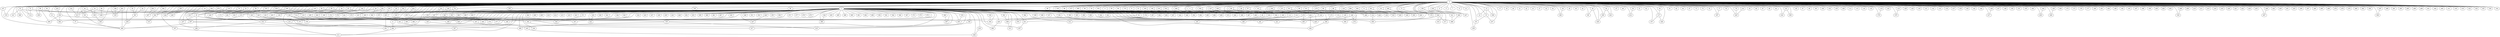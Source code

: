 
graph graphname {
    0 -- 1
0 -- 2
0 -- 3
0 -- 4
0 -- 5
0 -- 6
0 -- 7
0 -- 8
0 -- 9
0 -- 10
0 -- 11
0 -- 12
0 -- 13
0 -- 14
0 -- 15
0 -- 16
0 -- 17
0 -- 18
0 -- 19
0 -- 20
0 -- 21
0 -- 22
0 -- 23
0 -- 24
0 -- 25
0 -- 26
0 -- 27
0 -- 28
0 -- 29
0 -- 30
0 -- 31
0 -- 32
0 -- 33
0 -- 34
0 -- 35
0 -- 36
0 -- 37
0 -- 38
0 -- 39
0 -- 40
0 -- 41
0 -- 42
0 -- 43
0 -- 44
0 -- 45
0 -- 46
0 -- 47
0 -- 48
0 -- 49
0 -- 50
0 -- 51
0 -- 52
0 -- 53
0 -- 54
0 -- 55
0 -- 56
0 -- 57
0 -- 58
0 -- 59
0 -- 60
0 -- 61
0 -- 62
0 -- 63
0 -- 64
0 -- 65
0 -- 66
0 -- 67
0 -- 68
0 -- 69
0 -- 70
0 -- 71
0 -- 72
0 -- 73
0 -- 74
0 -- 75
0 -- 76
0 -- 77
0 -- 78
0 -- 79
0 -- 80
0 -- 81
0 -- 82
0 -- 83
0 -- 84
0 -- 85
0 -- 86
0 -- 87
0 -- 88
0 -- 89
0 -- 90
0 -- 91
0 -- 92
0 -- 93
0 -- 94
0 -- 95
0 -- 96
0 -- 97
0 -- 98
0 -- 99
0 -- 100
0 -- 101
0 -- 102
0 -- 103
0 -- 104
0 -- 105
0 -- 106
0 -- 107
0 -- 108
0 -- 109
0 -- 110
0 -- 111
0 -- 112
0 -- 113
0 -- 114
0 -- 115
0 -- 116
0 -- 117
0 -- 118
0 -- 119
0 -- 120
0 -- 121
0 -- 122
0 -- 123
0 -- 124
0 -- 125
0 -- 126
0 -- 127
0 -- 128
0 -- 129
0 -- 130
0 -- 131
0 -- 132
0 -- 133
0 -- 134
0 -- 135
0 -- 136
0 -- 137
0 -- 138
0 -- 139
0 -- 140
0 -- 141
0 -- 142
0 -- 143
0 -- 144
0 -- 145
0 -- 146
0 -- 147
0 -- 148
0 -- 149
0 -- 150
0 -- 151
0 -- 152
0 -- 153
0 -- 154
0 -- 155
0 -- 156
0 -- 157
0 -- 158
0 -- 159
0 -- 160
0 -- 161
0 -- 162
0 -- 163
0 -- 164
0 -- 165
0 -- 166
0 -- 167
0 -- 168
0 -- 169
0 -- 170
0 -- 171
0 -- 172
0 -- 173
0 -- 174
0 -- 175
0 -- 176
0 -- 177
0 -- 178
0 -- 179
0 -- 180
0 -- 181
0 -- 182
0 -- 183
0 -- 184
0 -- 185
0 -- 186
0 -- 187
0 -- 188
0 -- 189
0 -- 190
0 -- 191
0 -- 192
0 -- 193
0 -- 194
0 -- 195
0 -- 196
0 -- 197
0 -- 198
0 -- 199
0 -- 200
0 -- 201
0 -- 202
0 -- 203
0 -- 204
0 -- 205
0 -- 206
0 -- 207
0 -- 208
0 -- 209
0 -- 210
0 -- 211
0 -- 212
0 -- 213
0 -- 214
0 -- 215
0 -- 216
0 -- 217
0 -- 218
0 -- 219
0 -- 220
0 -- 221
0 -- 222
0 -- 223
0 -- 224
0 -- 225
0 -- 226
0 -- 227
0 -- 228
0 -- 229
0 -- 230
0 -- 231
0 -- 232
0 -- 233
0 -- 234
0 -- 235
0 -- 236
0 -- 237
0 -- 238
0 -- 239
0 -- 240
0 -- 241
0 -- 242
0 -- 243
0 -- 244
0 -- 245
0 -- 246
0 -- 247
0 -- 248
0 -- 249
0 -- 250
0 -- 251
0 -- 252
0 -- 253
0 -- 254
0 -- 255
0 -- 256
0 -- 257
0 -- 258
0 -- 259
0 -- 260
0 -- 261
0 -- 262
0 -- 263
0 -- 264
0 -- 265
0 -- 266
0 -- 267
0 -- 268
0 -- 269
0 -- 270
0 -- 271
0 -- 272
0 -- 273
0 -- 274
0 -- 275
0 -- 276
0 -- 277
0 -- 278
0 -- 279
0 -- 280
0 -- 281
0 -- 282
0 -- 283
0 -- 284
0 -- 285
0 -- 286
0 -- 287
0 -- 288
0 -- 289
0 -- 290
0 -- 291
0 -- 292
0 -- 293
0 -- 294
0 -- 295
0 -- 296
0 -- 297
0 -- 298
0 -- 299
0 -- 300
0 -- 301
0 -- 302
0 -- 303
0 -- 304
0 -- 305
0 -- 306
0 -- 307
0 -- 308
0 -- 309
0 -- 310
0 -- 311
0 -- 312
0 -- 313
0 -- 314
0 -- 315
0 -- 316
0 -- 317
0 -- 318
0 -- 319
0 -- 320
0 -- 321
0 -- 322
0 -- 323
0 -- 324
0 -- 325
0 -- 326
0 -- 327
0 -- 328
0 -- 329
0 -- 330
0 -- 331
0 -- 332
0 -- 333
0 -- 334
0 -- 335
0 -- 336
1 -- 337
1 -- 338
1 -- 339
1 -- 340
1 -- 341
1 -- 342
1 -- 343
1 -- 344
1 -- 345
1 -- 346
1 -- 347
1 -- 348
1 -- 349
1 -- 350
1 -- 351
1 -- 352
1 -- 353
1 -- 354
1 -- 355
1 -- 356
1 -- 357
1 -- 358
1 -- 359
1 -- 360
1 -- 361
1 -- 362
1 -- 363
1 -- 364
1 -- 365
1 -- 366
1 -- 367
1 -- 368
1 -- 369
1 -- 370
1 -- 371
1 -- 372
1 -- 373
1 -- 374
1 -- 375
1 -- 376
1 -- 377
1 -- 378
1 -- 379
1 -- 380
1 -- 381
1 -- 382
1 -- 383
1 -- 384
1 -- 385
1 -- 386
1 -- 387
1 -- 388
1 -- 389
1 -- 390
1 -- 391
1 -- 392
1 -- 393
1 -- 394
1 -- 395
1 -- 396
1 -- 397
1 -- 398
1 -- 399
1 -- 400
1 -- 401
1 -- 402
1 -- 403
1 -- 404
1 -- 405
1 -- 406
1 -- 407
1 -- 408
1 -- 409
1 -- 410
1 -- 411
1 -- 412
1 -- 413
1 -- 414
1 -- 415
1 -- 416
1 -- 417
1 -- 418
1 -- 419
1 -- 420
1 -- 421
1 -- 422
1 -- 423
1 -- 424
1 -- 425
1 -- 426
1 -- 427
1 -- 428
1 -- 429
1 -- 430
1 -- 431
1 -- 432
1 -- 433
1 -- 434
1 -- 435
1 -- 436
1 -- 437
1 -- 438
1 -- 439
1 -- 440
1 -- 441
1 -- 442
1 -- 443
1 -- 444
1 -- 445
1 -- 446
1 -- 447
1 -- 448
1 -- 449
1 -- 450
1 -- 451
1 -- 452
1 -- 453
1 -- 454
1 -- 455
1 -- 456
1 -- 457
1 -- 458
1 -- 459
1 -- 460
1 -- 461
1 -- 462
1 -- 463
1 -- 464
1 -- 465
1 -- 466
1 -- 467
1 -- 468
1 -- 469
1 -- 470
1 -- 471
1 -- 472
1 -- 473
1 -- 474
1 -- 475
1 -- 476
1 -- 477
1 -- 478
1 -- 479
1 -- 480
1 -- 481
1 -- 482
1 -- 483
1 -- 484
1 -- 485
1 -- 486
1 -- 487
1 -- 488
1 -- 489
1 -- 490
1 -- 491
1 -- 492
1 -- 493
1 -- 494
1 -- 495
1 -- 496
1 -- 497
1 -- 498
1 -- 499
2 -- 454
3 -- 113
6 -- 264
9 -- 469
10 -- 312
10 -- 207
11 -- 436
11 -- 450
13 -- 258
13 -- 15
13 -- 14
15 -- 55
15 -- 237
16 -- 444
18 -- 195
24 -- 89
25 -- 493
25 -- 159
26 -- 175
28 -- 418
28 -- 430
29 -- 384
29 -- 411
30 -- 89
31 -- 472
33 -- 281
33 -- 171
33 -- 35
35 -- 227
35 -- 231
35 -- 286
36 -- 166
37 -- 480
39 -- 441
39 -- 272
41 -- 213
41 -- 189
41 -- 109
42 -- 489
42 -- 191
42 -- 213
44 -- 290
45 -- 329
45 -- 69
46 -- 81
49 -- 420
50 -- 212
53 -- 459
53 -- 114
53 -- 296
53 -- 141
53 -- 186
54 -- 243
54 -- 250
55 -- 239
56 -- 171
57 -- 174
57 -- 175
58 -- 289
59 -- 117
60 -- 259
60 -- 320
60 -- 459
63 -- 111
65 -- 462
66 -- 489
68 -- 323
70 -- 359
70 -- 455
71 -- 292
72 -- 363
72 -- 114
74 -- 228
74 -- 499
77 -- 187
79 -- 225
80 -- 455
81 -- 425
82 -- 407
85 -- 263
85 -- 370
86 -- 383
89 -- 204
90 -- 136
90 -- 470
91 -- 226
93 -- 234
93 -- 309
94 -- 465
96 -- 387
101 -- 143
101 -- 323
103 -- 281
104 -- 294
104 -- 186
106 -- 380
107 -- 480
107 -- 153
109 -- 249
110 -- 228
110 -- 378
111 -- 482
113 -- 412
117 -- 157
117 -- 328
119 -- 179
121 -- 314
122 -- 213
123 -- 275
124 -- 428
125 -- 374
126 -- 447
126 -- 463
127 -- 392
127 -- 429
135 -- 163
135 -- 312
138 -- 388
138 -- 468
143 -- 421
145 -- 435
146 -- 217
149 -- 424
152 -- 446
154 -- 430
156 -- 188
158 -- 269
158 -- 247
159 -- 232
161 -- 226
161 -- 450
162 -- 313
163 -- 473
164 -- 238
165 -- 206
167 -- 411
168 -- 458
168 -- 178
172 -- 466
175 -- 306
182 -- 473
182 -- 333
183 -- 494
185 -- 248
185 -- 244
186 -- 354
188 -- 274
188 -- 429
189 -- 241
191 -- 480
194 -- 304
195 -- 481
195 -- 390
196 -- 335
201 -- 327
201 -- 475
203 -- 207
204 -- 480
208 -- 330
214 -- 225
216 -- 468
216 -- 487
223 -- 255
224 -- 304
224 -- 372
230 -- 247
231 -- 264
232 -- 286
232 -- 397
233 -- 254
236 -- 303
236 -- 376
236 -- 316
236 -- 244
240 -- 267
241 -- 435
246 -- 252
250 -- 329
252 -- 431
254 -- 459
254 -- 482
254 -- 350
255 -- 357
261 -- 480
261 -- 335
262 -- 436
264 -- 411
266 -- 428
269 -- 486
270 -- 316
270 -- 304
271 -- 289
271 -- 390
272 -- 297
273 -- 420
277 -- 394
283 -- 368
285 -- 400
287 -- 308
290 -- 369
292 -- 317
292 -- 495
292 -- 310
294 -- 440
297 -- 451
297 -- 480
300 -- 406
304 -- 315
306 -- 442
307 -- 405
312 -- 347
312 -- 474
313 -- 445
314 -- 458
316 -- 364
320 -- 449
320 -- 365
321 -- 486
327 -- 349
331 -- 447
331 -- 336
334 -- 468
336 -- 339
338 -- 354
339 -- 499
339 -- 418
344 -- 389
346 -- 418
347 -- 434
350 -- 417
353 -- 455
360 -- 497
363 -- 396
363 -- 378
363 -- 377
371 -- 474
374 -- 476
381 -- 406
401 -- 422
405 -- 474
405 -- 451
406 -- 413
416 -- 464
424 -- 442
425 -- 484
426 -- 427
431 -- 457
435 -- 464
470 -- 496
470 -- 495

}
